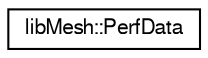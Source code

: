 digraph "Graphical Class Hierarchy"
{
  edge [fontname="FreeSans",fontsize="10",labelfontname="FreeSans",labelfontsize="10"];
  node [fontname="FreeSans",fontsize="10",shape=record];
  rankdir="LR";
  Node1 [label="libMesh::PerfData",height=0.2,width=0.4,color="black", fillcolor="white", style="filled",URL="$classlibMesh_1_1PerfData.html"];
}
